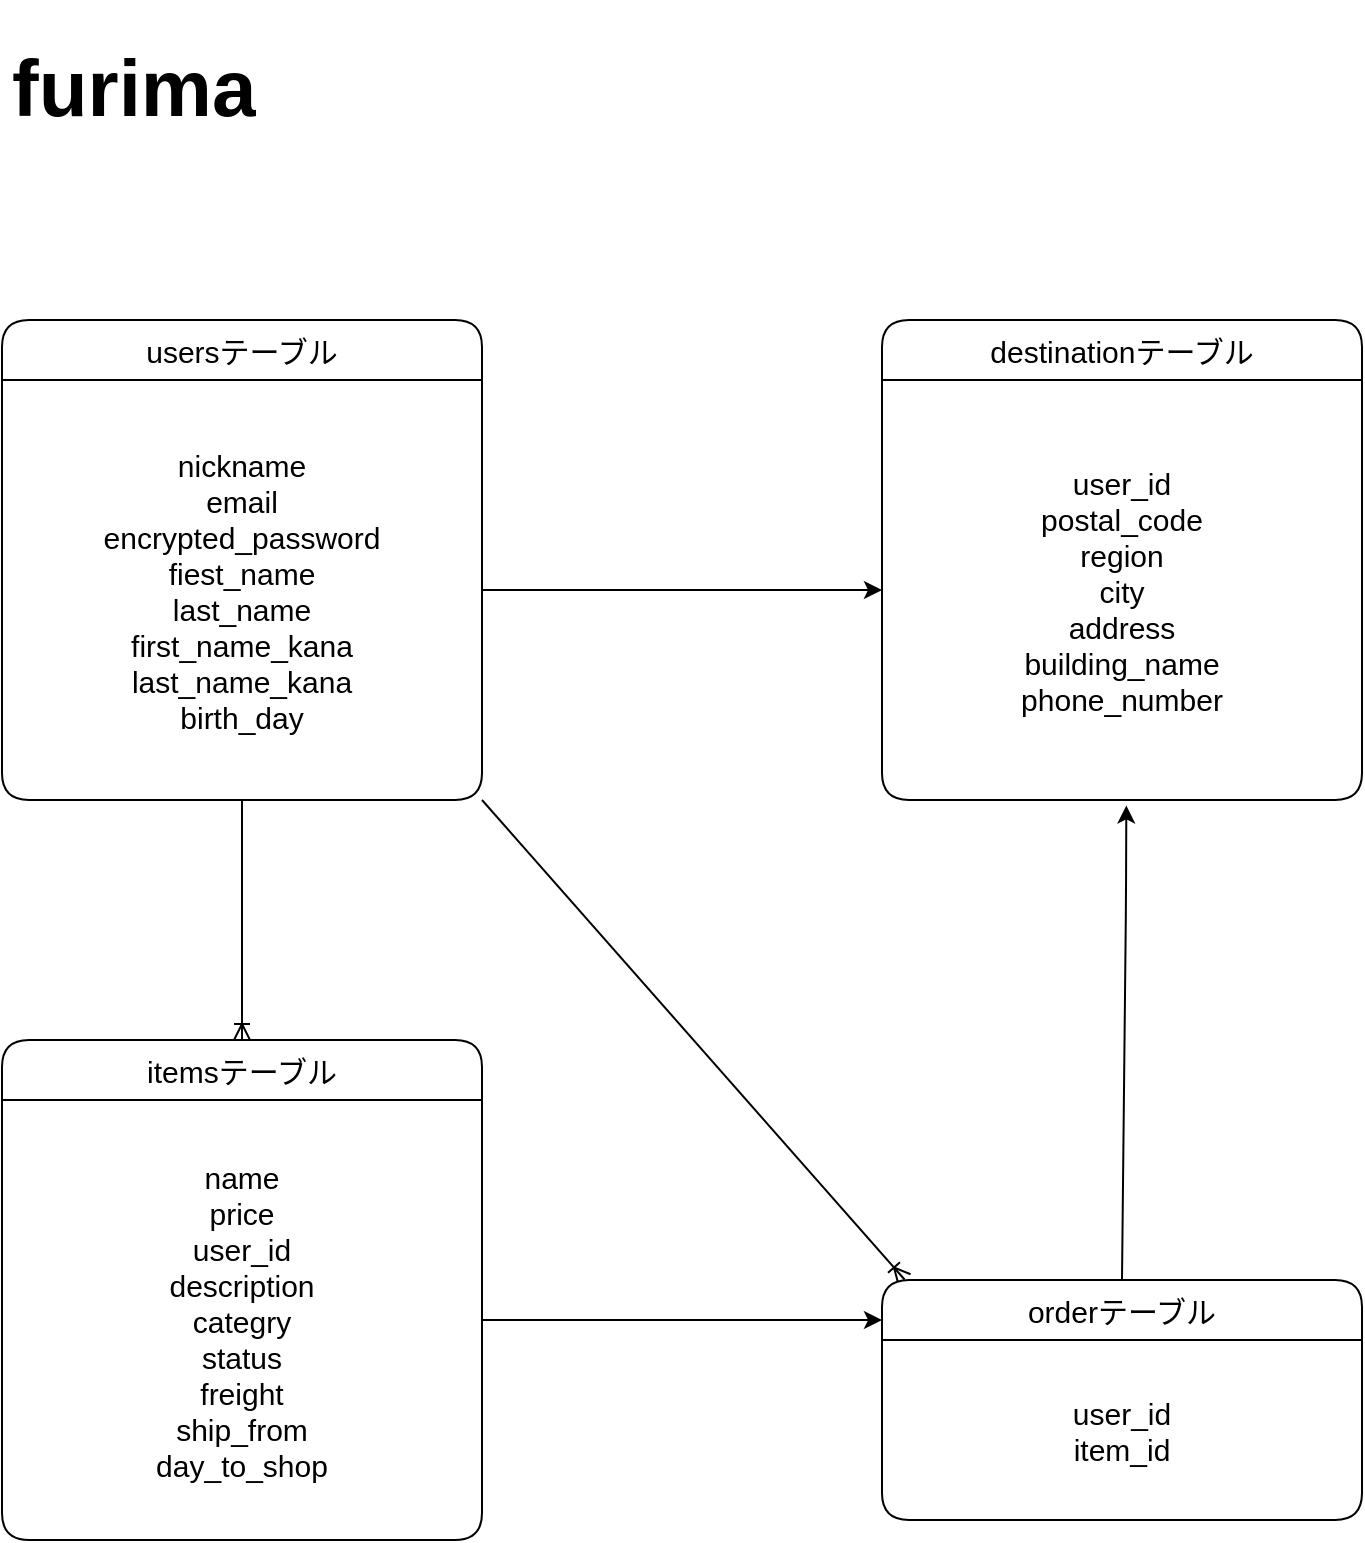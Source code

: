 <mxfile>
    <diagram id="bto16zi3VtuTIcqdVa6J" name="ページ1">
        <mxGraphModel dx="748" dy="718" grid="1" gridSize="10" guides="1" tooltips="1" connect="1" arrows="1" fold="1" page="1" pageScale="1" pageWidth="1169" pageHeight="827" math="0" shadow="0">
            <root>
                <mxCell id="0"/>
                <mxCell id="1" parent="0"/>
                <mxCell id="49" style="edgeStyle=none;html=1;exitX=1;exitY=1;exitDx=0;exitDy=0;entryX=0.047;entryY=-0.002;entryDx=0;entryDy=0;entryPerimeter=0;fontSize=15;endArrow=ERoneToMany;endFill=0;" parent="1" source="11" target="43" edge="1">
                    <mxGeometry relative="1" as="geometry"/>
                </mxCell>
                <mxCell id="11" value="usersテーブル" style="swimlane;fontStyle=0;childLayout=stackLayout;horizontal=1;startSize=30;horizontalStack=0;resizeParent=1;resizeParentMax=0;resizeLast=0;collapsible=1;marginBottom=0;rounded=1;fontSize=15;" parent="1" vertex="1">
                    <mxGeometry x="40" y="160" width="240" height="240" as="geometry"/>
                </mxCell>
                <mxCell id="13" value="nickname&#10;email&#10;encrypted_password&#10;fiest_name&#10;last_name&#10;first_name_kana&#10;last_name_kana&#10;birth_day" style="text;strokeColor=none;fillColor=none;align=center;verticalAlign=middle;spacingLeft=4;spacingRight=4;overflow=hidden;points=[[0,0.5],[1,0.5]];portConstraint=eastwest;rotatable=0;rounded=1;fontSize=15;horizontal=1;" parent="11" vertex="1">
                    <mxGeometry y="30" width="240" height="210" as="geometry"/>
                </mxCell>
                <mxCell id="23" value="&lt;h1&gt;&lt;font style=&quot;font-size: 40px&quot;&gt;furima&lt;/font&gt;&lt;/h1&gt;" style="text;html=1;strokeColor=none;fillColor=none;spacing=5;spacingTop=-20;whiteSpace=wrap;overflow=hidden;rounded=0;fontSize=15;" parent="1" vertex="1">
                    <mxGeometry x="40" y="10" width="190" height="50" as="geometry"/>
                </mxCell>
                <mxCell id="25" value="destinationテーブル" style="swimlane;fontStyle=0;childLayout=stackLayout;horizontal=1;startSize=30;horizontalStack=0;resizeParent=1;resizeParentMax=0;resizeLast=0;collapsible=1;marginBottom=0;rounded=1;fontSize=15;" parent="1" vertex="1">
                    <mxGeometry x="480" y="160" width="240" height="240" as="geometry"/>
                </mxCell>
                <mxCell id="26" value="user_id&#10;postal_code&#10;region&#10;city&#10;address&#10;building_name&#10;phone_number" style="text;strokeColor=none;fillColor=none;align=center;verticalAlign=middle;spacingLeft=4;spacingRight=4;overflow=hidden;points=[[0,0.5],[1,0.5]];portConstraint=eastwest;rotatable=0;rounded=1;fontSize=15;" parent="25" vertex="1">
                    <mxGeometry y="30" width="240" height="210" as="geometry"/>
                </mxCell>
                <mxCell id="38" style="edgeStyle=none;html=1;entryX=0;entryY=0.5;entryDx=0;entryDy=0;fontSize=15;" parent="1" source="13" target="26" edge="1">
                    <mxGeometry relative="1" as="geometry"/>
                </mxCell>
                <mxCell id="39" value="itemsテーブル" style="swimlane;fontStyle=0;childLayout=stackLayout;horizontal=1;startSize=30;horizontalStack=0;resizeParent=1;resizeParentMax=0;resizeLast=0;collapsible=1;marginBottom=0;rounded=1;fontSize=15;" parent="1" vertex="1">
                    <mxGeometry x="40" y="520" width="240" height="250" as="geometry"/>
                </mxCell>
                <mxCell id="40" value="name&#10;price&#10;user_id&#10;description&#10;categry&#10;status&#10;freight&#10;ship_from&#10;day_to_shop" style="text;strokeColor=none;fillColor=none;align=center;verticalAlign=middle;spacingLeft=4;spacingRight=4;overflow=hidden;points=[[0,0.5],[1,0.5]];portConstraint=eastwest;rotatable=0;rounded=1;fontSize=15;" parent="39" vertex="1">
                    <mxGeometry y="30" width="240" height="220" as="geometry"/>
                </mxCell>
                <mxCell id="43" value="orderテーブル" style="swimlane;fontStyle=0;childLayout=stackLayout;horizontal=1;startSize=30;horizontalStack=0;resizeParent=1;resizeParentMax=0;resizeLast=0;collapsible=1;marginBottom=0;rounded=1;fontSize=15;" parent="1" vertex="1">
                    <mxGeometry x="480" y="640" width="240" height="120" as="geometry"/>
                </mxCell>
                <mxCell id="44" value="user_id&#10;item_id" style="text;strokeColor=none;fillColor=none;align=center;verticalAlign=middle;spacingLeft=4;spacingRight=4;overflow=hidden;points=[[0,0.5],[1,0.5]];portConstraint=eastwest;rotatable=0;rounded=1;fontSize=15;" parent="43" vertex="1">
                    <mxGeometry y="30" width="240" height="90" as="geometry"/>
                </mxCell>
                <mxCell id="47" value="" style="endArrow=classic;html=1;fontSize=15;entryX=0.509;entryY=1.013;entryDx=0;entryDy=0;entryPerimeter=0;exitX=0.5;exitY=0;exitDx=0;exitDy=0;" parent="1" source="43" target="26" edge="1">
                    <mxGeometry width="50" height="50" relative="1" as="geometry">
                        <mxPoint x="460" y="440" as="sourcePoint"/>
                        <mxPoint x="510" y="390" as="targetPoint"/>
                        <Array as="points">
                            <mxPoint x="602" y="450"/>
                        </Array>
                    </mxGeometry>
                </mxCell>
                <mxCell id="48" value="" style="endArrow=ERoneToMany;html=1;fontSize=15;endFill=0;entryX=0.5;entryY=0;entryDx=0;entryDy=0;" parent="1" target="39" edge="1">
                    <mxGeometry width="50" height="50" relative="1" as="geometry">
                        <mxPoint x="160" y="400" as="sourcePoint"/>
                        <mxPoint x="510" y="390" as="targetPoint"/>
                    </mxGeometry>
                </mxCell>
                <mxCell id="50" style="edgeStyle=none;html=1;entryX=0;entryY=0.167;entryDx=0;entryDy=0;entryPerimeter=0;" edge="1" parent="1" source="40" target="43">
                    <mxGeometry relative="1" as="geometry"/>
                </mxCell>
            </root>
        </mxGraphModel>
    </diagram>
</mxfile>